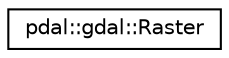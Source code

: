 digraph "Graphical Class Hierarchy"
{
  edge [fontname="Helvetica",fontsize="10",labelfontname="Helvetica",labelfontsize="10"];
  node [fontname="Helvetica",fontsize="10",shape=record];
  rankdir="LR";
  Node1 [label="pdal::gdal::Raster",height=0.2,width=0.4,color="black", fillcolor="white", style="filled",URL="$classpdal_1_1gdal_1_1Raster.html"];
}
